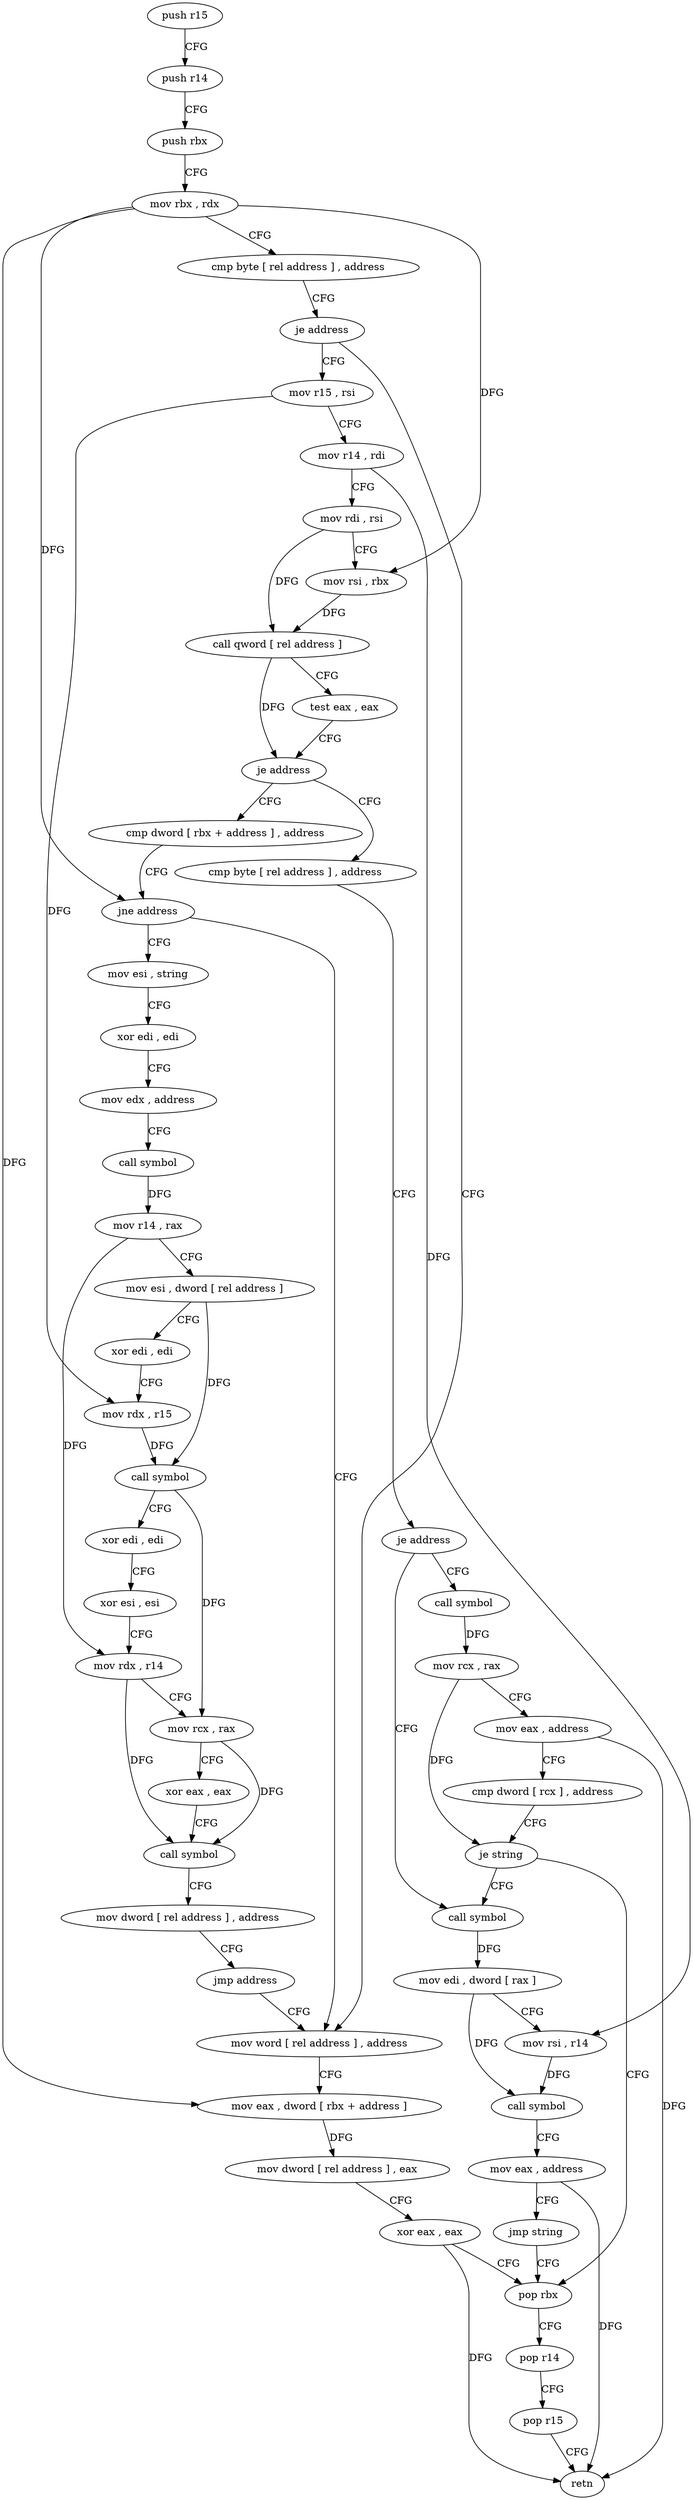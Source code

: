 digraph "func" {
"4227024" [label = "push r15" ]
"4227026" [label = "push r14" ]
"4227028" [label = "push rbx" ]
"4227029" [label = "mov rbx , rdx" ]
"4227032" [label = "cmp byte [ rel address ] , address" ]
"4227039" [label = "je address" ]
"4227067" [label = "mov r15 , rsi" ]
"4227041" [label = "mov word [ rel address ] , address" ]
"4227070" [label = "mov r14 , rdi" ]
"4227073" [label = "mov rdi , rsi" ]
"4227076" [label = "mov rsi , rbx" ]
"4227079" [label = "call qword [ rel address ]" ]
"4227085" [label = "test eax , eax" ]
"4227087" [label = "je address" ]
"4227138" [label = "cmp dword [ rbx + address ] , address" ]
"4227089" [label = "cmp byte [ rel address ] , address" ]
"4227050" [label = "mov eax , dword [ rbx + address ]" ]
"4227053" [label = "mov dword [ rel address ] , eax" ]
"4227059" [label = "xor eax , eax" ]
"4227061" [label = "pop rbx" ]
"4227142" [label = "jne address" ]
"4227144" [label = "mov esi , string" ]
"4227096" [label = "je address" ]
"4227116" [label = "call symbol" ]
"4227098" [label = "call symbol" ]
"4227149" [label = "xor edi , edi" ]
"4227151" [label = "mov edx , address" ]
"4227156" [label = "call symbol" ]
"4227161" [label = "mov r14 , rax" ]
"4227164" [label = "mov esi , dword [ rel address ]" ]
"4227170" [label = "xor edi , edi" ]
"4227172" [label = "mov rdx , r15" ]
"4227175" [label = "call symbol" ]
"4227180" [label = "xor edi , edi" ]
"4227182" [label = "xor esi , esi" ]
"4227184" [label = "mov rdx , r14" ]
"4227187" [label = "mov rcx , rax" ]
"4227190" [label = "xor eax , eax" ]
"4227192" [label = "call symbol" ]
"4227197" [label = "mov dword [ rel address ] , address" ]
"4227207" [label = "jmp address" ]
"4227121" [label = "mov edi , dword [ rax ]" ]
"4227123" [label = "mov rsi , r14" ]
"4227126" [label = "call symbol" ]
"4227131" [label = "mov eax , address" ]
"4227136" [label = "jmp string" ]
"4227103" [label = "mov rcx , rax" ]
"4227106" [label = "mov eax , address" ]
"4227111" [label = "cmp dword [ rcx ] , address" ]
"4227114" [label = "je string" ]
"4227062" [label = "pop r14" ]
"4227064" [label = "pop r15" ]
"4227066" [label = "retn" ]
"4227024" -> "4227026" [ label = "CFG" ]
"4227026" -> "4227028" [ label = "CFG" ]
"4227028" -> "4227029" [ label = "CFG" ]
"4227029" -> "4227032" [ label = "CFG" ]
"4227029" -> "4227076" [ label = "DFG" ]
"4227029" -> "4227050" [ label = "DFG" ]
"4227029" -> "4227142" [ label = "DFG" ]
"4227032" -> "4227039" [ label = "CFG" ]
"4227039" -> "4227067" [ label = "CFG" ]
"4227039" -> "4227041" [ label = "CFG" ]
"4227067" -> "4227070" [ label = "CFG" ]
"4227067" -> "4227172" [ label = "DFG" ]
"4227041" -> "4227050" [ label = "CFG" ]
"4227070" -> "4227073" [ label = "CFG" ]
"4227070" -> "4227123" [ label = "DFG" ]
"4227073" -> "4227076" [ label = "CFG" ]
"4227073" -> "4227079" [ label = "DFG" ]
"4227076" -> "4227079" [ label = "DFG" ]
"4227079" -> "4227085" [ label = "CFG" ]
"4227079" -> "4227087" [ label = "DFG" ]
"4227085" -> "4227087" [ label = "CFG" ]
"4227087" -> "4227138" [ label = "CFG" ]
"4227087" -> "4227089" [ label = "CFG" ]
"4227138" -> "4227142" [ label = "CFG" ]
"4227089" -> "4227096" [ label = "CFG" ]
"4227050" -> "4227053" [ label = "DFG" ]
"4227053" -> "4227059" [ label = "CFG" ]
"4227059" -> "4227061" [ label = "CFG" ]
"4227059" -> "4227066" [ label = "DFG" ]
"4227061" -> "4227062" [ label = "CFG" ]
"4227142" -> "4227041" [ label = "CFG" ]
"4227142" -> "4227144" [ label = "CFG" ]
"4227144" -> "4227149" [ label = "CFG" ]
"4227096" -> "4227116" [ label = "CFG" ]
"4227096" -> "4227098" [ label = "CFG" ]
"4227116" -> "4227121" [ label = "DFG" ]
"4227098" -> "4227103" [ label = "DFG" ]
"4227149" -> "4227151" [ label = "CFG" ]
"4227151" -> "4227156" [ label = "CFG" ]
"4227156" -> "4227161" [ label = "DFG" ]
"4227161" -> "4227164" [ label = "CFG" ]
"4227161" -> "4227184" [ label = "DFG" ]
"4227164" -> "4227170" [ label = "CFG" ]
"4227164" -> "4227175" [ label = "DFG" ]
"4227170" -> "4227172" [ label = "CFG" ]
"4227172" -> "4227175" [ label = "DFG" ]
"4227175" -> "4227180" [ label = "CFG" ]
"4227175" -> "4227187" [ label = "DFG" ]
"4227180" -> "4227182" [ label = "CFG" ]
"4227182" -> "4227184" [ label = "CFG" ]
"4227184" -> "4227187" [ label = "CFG" ]
"4227184" -> "4227192" [ label = "DFG" ]
"4227187" -> "4227190" [ label = "CFG" ]
"4227187" -> "4227192" [ label = "DFG" ]
"4227190" -> "4227192" [ label = "CFG" ]
"4227192" -> "4227197" [ label = "CFG" ]
"4227197" -> "4227207" [ label = "CFG" ]
"4227207" -> "4227041" [ label = "CFG" ]
"4227121" -> "4227123" [ label = "CFG" ]
"4227121" -> "4227126" [ label = "DFG" ]
"4227123" -> "4227126" [ label = "DFG" ]
"4227126" -> "4227131" [ label = "CFG" ]
"4227131" -> "4227136" [ label = "CFG" ]
"4227131" -> "4227066" [ label = "DFG" ]
"4227136" -> "4227061" [ label = "CFG" ]
"4227103" -> "4227106" [ label = "CFG" ]
"4227103" -> "4227114" [ label = "DFG" ]
"4227106" -> "4227111" [ label = "CFG" ]
"4227106" -> "4227066" [ label = "DFG" ]
"4227111" -> "4227114" [ label = "CFG" ]
"4227114" -> "4227061" [ label = "CFG" ]
"4227114" -> "4227116" [ label = "CFG" ]
"4227062" -> "4227064" [ label = "CFG" ]
"4227064" -> "4227066" [ label = "CFG" ]
}

